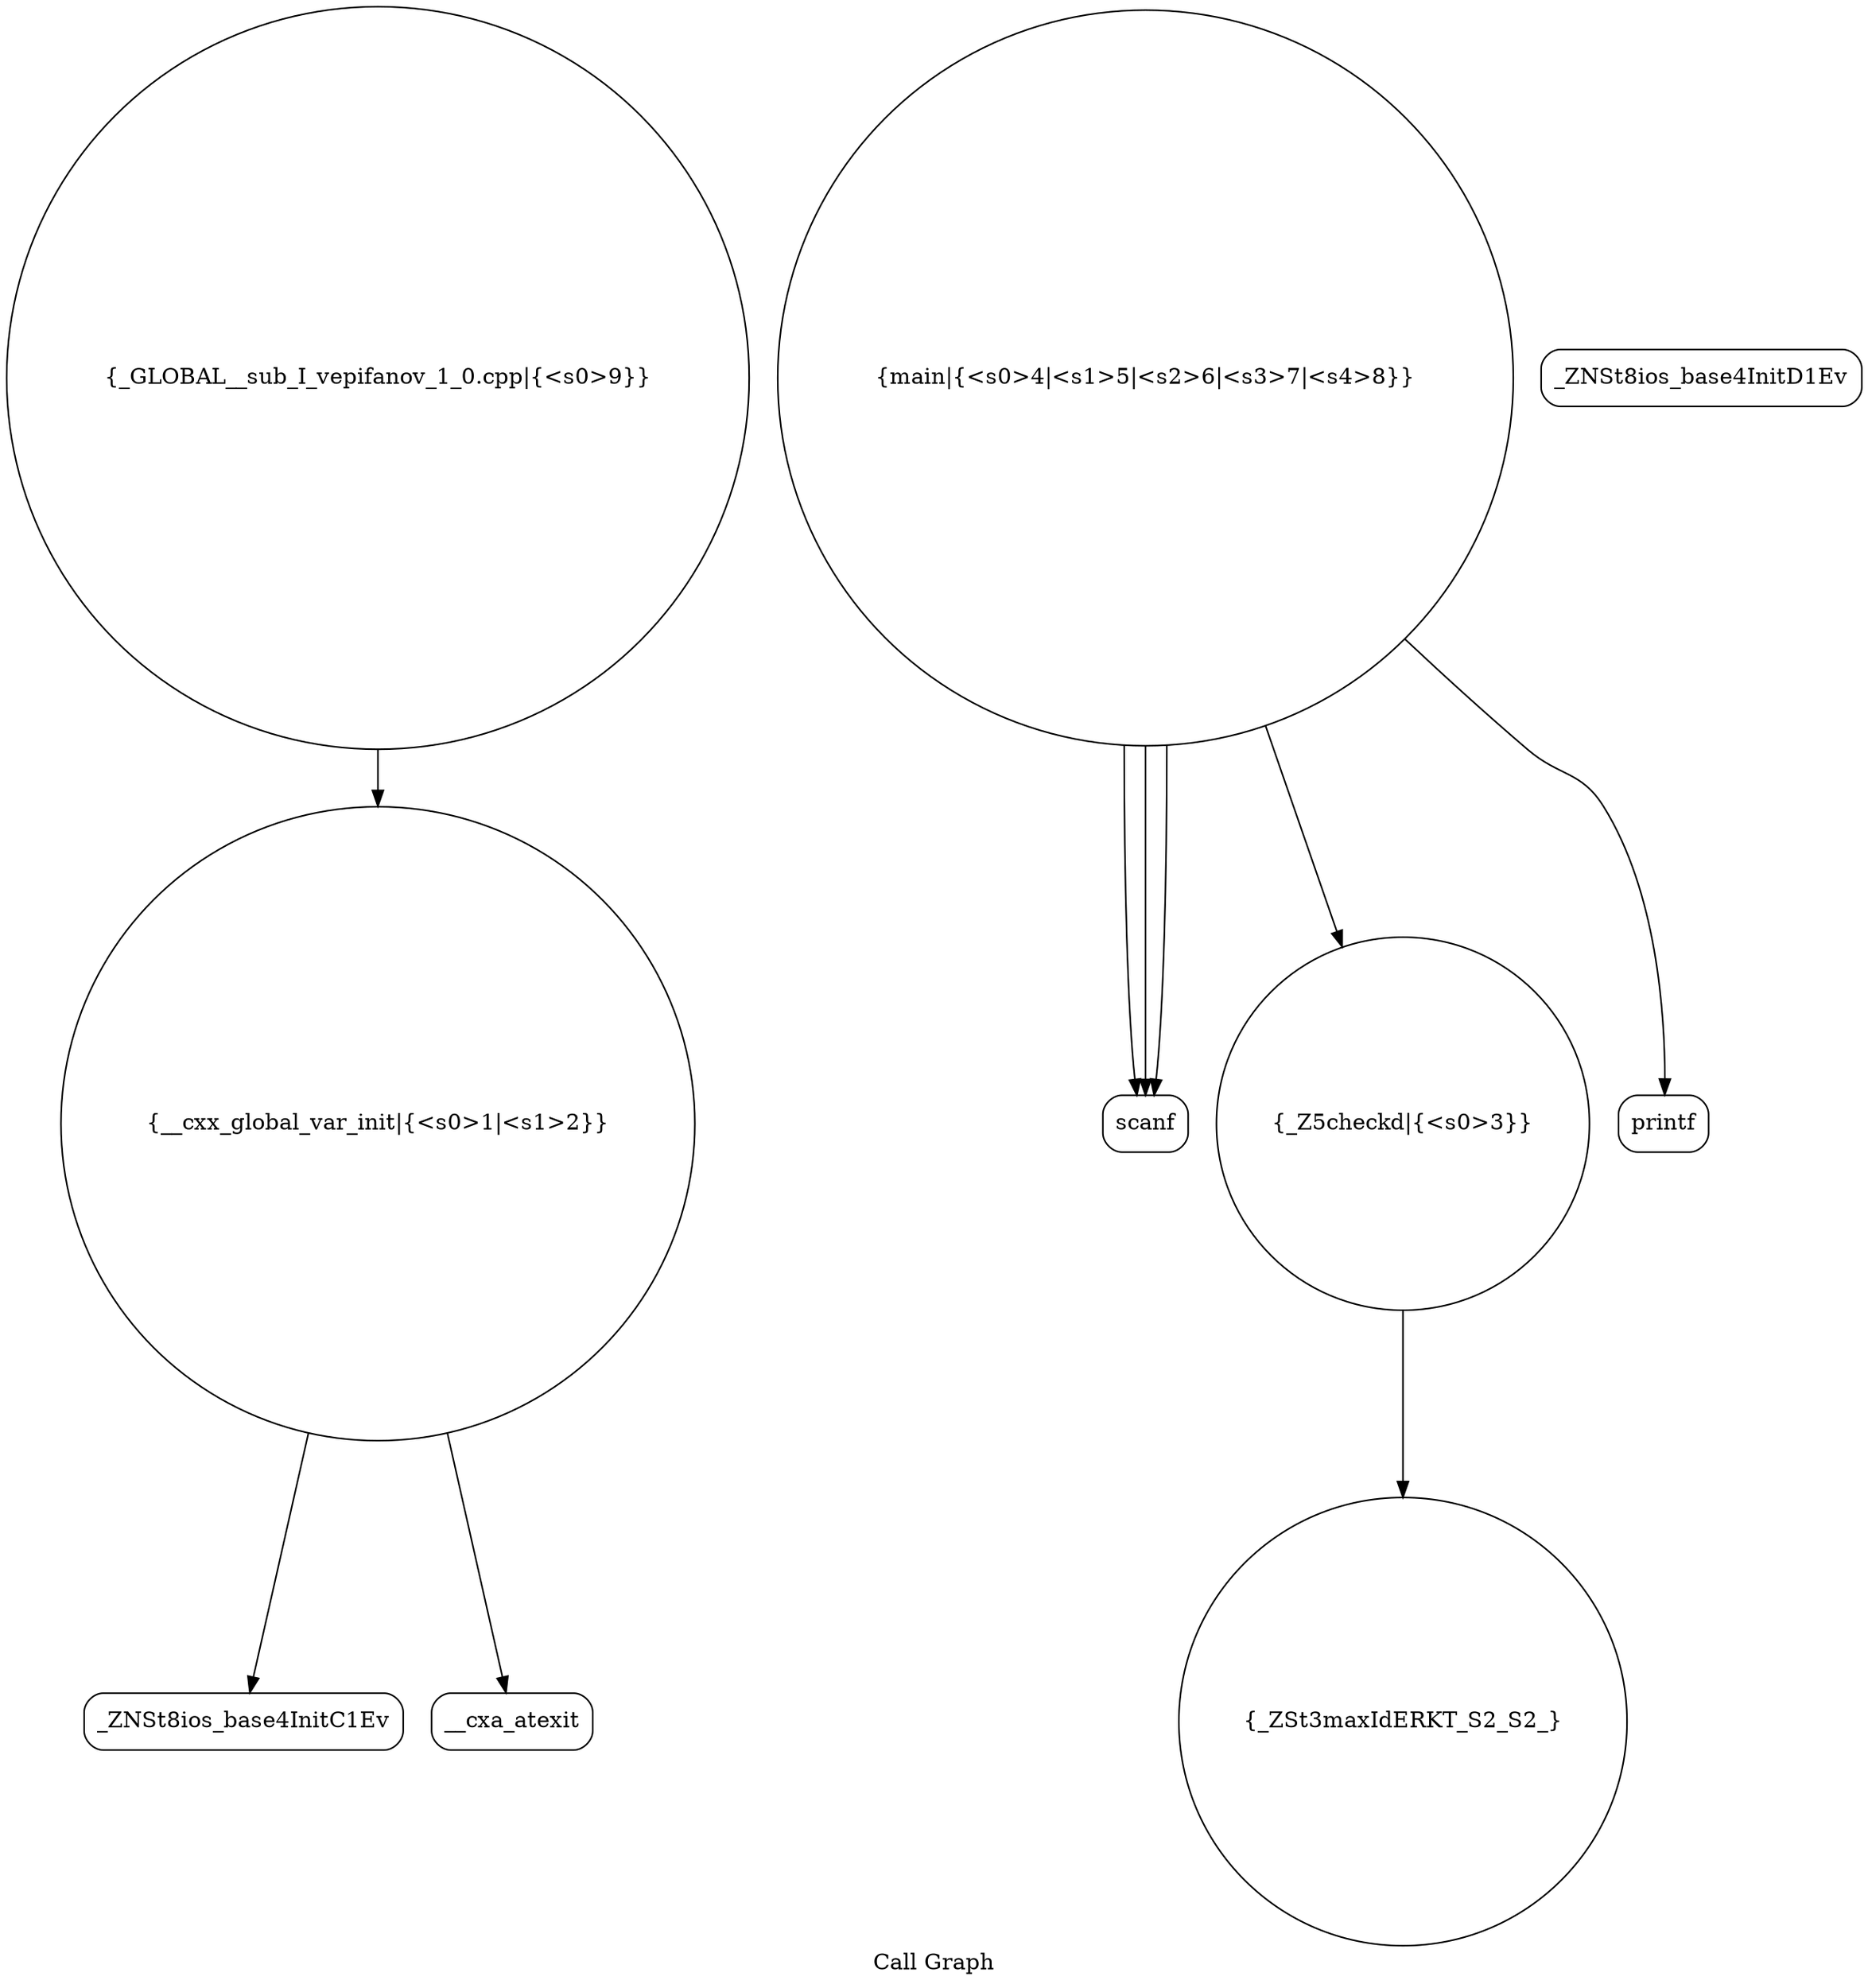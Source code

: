 digraph "Call Graph" {
	label="Call Graph";

	Node0x558a5c75f130 [shape=record,shape=circle,label="{__cxx_global_var_init|{<s0>1|<s1>2}}"];
	Node0x558a5c75f130:s0 -> Node0x558a5c75f5c0[color=black];
	Node0x558a5c75f130:s1 -> Node0x558a5c75f6c0[color=black];
	Node0x558a5c75f8c0 [shape=record,shape=Mrecord,label="{scanf}"];
	Node0x558a5c75f640 [shape=record,shape=Mrecord,label="{_ZNSt8ios_base4InitD1Ev}"];
	Node0x558a5c75f9c0 [shape=record,shape=circle,label="{_GLOBAL__sub_I_vepifanov_1_0.cpp|{<s0>9}}"];
	Node0x558a5c75f9c0:s0 -> Node0x558a5c75f130[color=black];
	Node0x558a5c75f740 [shape=record,shape=circle,label="{_Z5checkd|{<s0>3}}"];
	Node0x558a5c75f740:s0 -> Node0x558a5c75f7c0[color=black];
	Node0x558a5c75f840 [shape=record,shape=circle,label="{main|{<s0>4|<s1>5|<s2>6|<s3>7|<s4>8}}"];
	Node0x558a5c75f840:s0 -> Node0x558a5c75f8c0[color=black];
	Node0x558a5c75f840:s1 -> Node0x558a5c75f8c0[color=black];
	Node0x558a5c75f840:s2 -> Node0x558a5c75f8c0[color=black];
	Node0x558a5c75f840:s3 -> Node0x558a5c75f740[color=black];
	Node0x558a5c75f840:s4 -> Node0x558a5c75f940[color=black];
	Node0x558a5c75f5c0 [shape=record,shape=Mrecord,label="{_ZNSt8ios_base4InitC1Ev}"];
	Node0x558a5c75f940 [shape=record,shape=Mrecord,label="{printf}"];
	Node0x558a5c75f6c0 [shape=record,shape=Mrecord,label="{__cxa_atexit}"];
	Node0x558a5c75f7c0 [shape=record,shape=circle,label="{_ZSt3maxIdERKT_S2_S2_}"];
}
